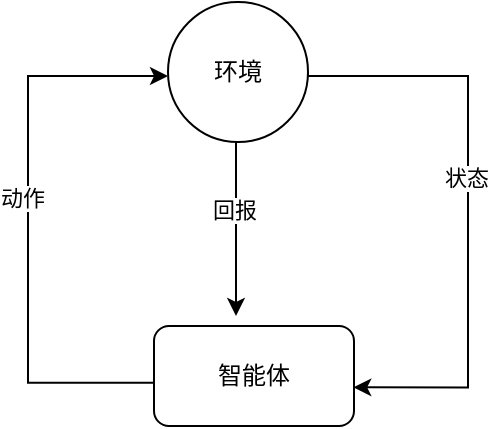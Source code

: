 <mxfile version="17.0.0" type="github">
  <diagram id="sNLXvnmChGcaQ6COaLIs" name="Page-1">
    <mxGraphModel dx="677" dy="336" grid="1" gridSize="10" guides="1" tooltips="1" connect="1" arrows="1" fold="1" page="1" pageScale="1" pageWidth="827" pageHeight="1169" math="0" shadow="0">
      <root>
        <mxCell id="0" />
        <mxCell id="1" parent="0" />
        <mxCell id="5BkBxBPCYFakMQG9k8cQ-10" value="" style="edgeStyle=orthogonalEdgeStyle;rounded=0;orthogonalLoop=1;jettySize=auto;html=1;exitX=0;exitY=0.567;exitDx=0;exitDy=0;exitPerimeter=0;" parent="1" edge="1" source="5BkBxBPCYFakMQG9k8cQ-1">
          <mxGeometry relative="1" as="geometry">
            <mxPoint x="310" y="414" as="sourcePoint" />
            <mxPoint x="330" y="260" as="targetPoint" />
            <Array as="points">
              <mxPoint x="260" y="413" />
              <mxPoint x="260" y="260" />
            </Array>
          </mxGeometry>
        </mxCell>
        <mxCell id="5BkBxBPCYFakMQG9k8cQ-11" value="动作" style="edgeLabel;html=1;align=center;verticalAlign=middle;resizable=0;points=[];" parent="5BkBxBPCYFakMQG9k8cQ-10" vertex="1" connectable="0">
          <mxGeometry x="0.091" y="3" relative="1" as="geometry">
            <mxPoint as="offset" />
          </mxGeometry>
        </mxCell>
        <mxCell id="5BkBxBPCYFakMQG9k8cQ-1" value="智能体" style="rounded=1;whiteSpace=wrap;html=1;" parent="1" vertex="1">
          <mxGeometry x="323" y="385" width="100" height="50" as="geometry" />
        </mxCell>
        <mxCell id="5BkBxBPCYFakMQG9k8cQ-3" value="" style="edgeStyle=orthogonalEdgeStyle;rounded=0;orthogonalLoop=1;jettySize=auto;html=1;" parent="1" edge="1">
          <mxGeometry relative="1" as="geometry">
            <mxPoint x="364" y="290" as="sourcePoint" />
            <mxPoint x="364" y="380" as="targetPoint" />
          </mxGeometry>
        </mxCell>
        <mxCell id="5BkBxBPCYFakMQG9k8cQ-5" value="回报" style="edgeLabel;html=1;align=center;verticalAlign=middle;resizable=0;points=[];" parent="5BkBxBPCYFakMQG9k8cQ-3" vertex="1" connectable="0">
          <mxGeometry x="-0.185" y="-1" relative="1" as="geometry">
            <mxPoint as="offset" />
          </mxGeometry>
        </mxCell>
        <mxCell id="5BkBxBPCYFakMQG9k8cQ-7" value="" style="edgeStyle=orthogonalEdgeStyle;rounded=0;orthogonalLoop=1;jettySize=auto;html=1;entryX=1.022;entryY=0.578;entryDx=0;entryDy=0;entryPerimeter=0;exitX=1;exitY=0.5;exitDx=0;exitDy=0;" parent="1" edge="1" source="XiBxNFpeGL9yS7kUuLZw-1">
          <mxGeometry relative="1" as="geometry">
            <mxPoint x="420" y="260" as="sourcePoint" />
            <mxPoint x="422.64" y="415.68" as="targetPoint" />
            <Array as="points">
              <mxPoint x="400" y="260" />
              <mxPoint x="480" y="260" />
              <mxPoint x="480" y="416" />
            </Array>
          </mxGeometry>
        </mxCell>
        <mxCell id="5BkBxBPCYFakMQG9k8cQ-8" value="状态" style="edgeLabel;html=1;align=center;verticalAlign=middle;resizable=0;points=[];" parent="5BkBxBPCYFakMQG9k8cQ-7" vertex="1" connectable="0">
          <mxGeometry x="-0.11" y="-1" relative="1" as="geometry">
            <mxPoint y="1" as="offset" />
          </mxGeometry>
        </mxCell>
        <mxCell id="XiBxNFpeGL9yS7kUuLZw-1" value="环境" style="ellipse;whiteSpace=wrap;html=1;aspect=fixed;" vertex="1" parent="1">
          <mxGeometry x="330" y="223" width="70" height="70" as="geometry" />
        </mxCell>
      </root>
    </mxGraphModel>
  </diagram>
</mxfile>
